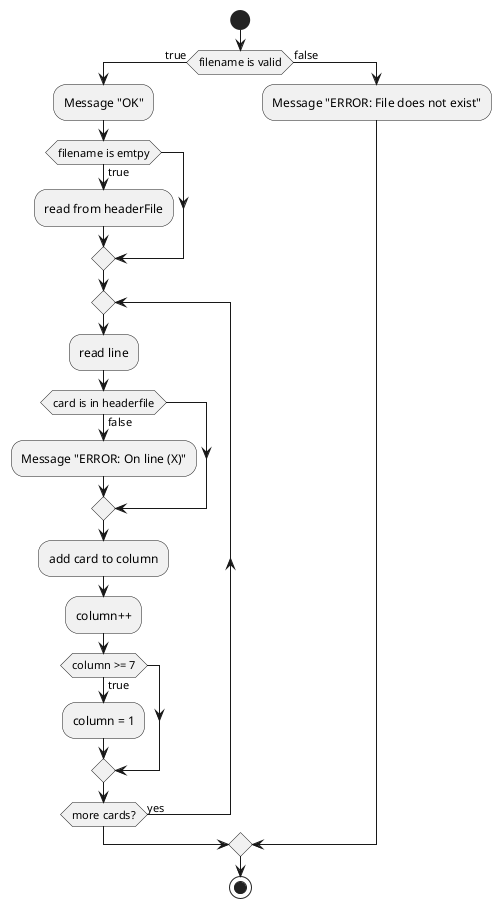 @startuml

start
if (filename is valid) then (true)
    :Message "OK";
    if(filename is emtpy) then (true)
        :read from headerFile;
    endif
    repeat
    :read line;
    if(card is in headerfile) then (false)
        :Message "ERROR: On line (X)";
    endif
    :add card to column;
    :column++;
    if(column >= 7) then (true)
        :column = 1;
    endif;
    repeat while (more cards?) is (yes)

else (false)
    :Message "ERROR: File does not exist";
endif
stop

@enduml